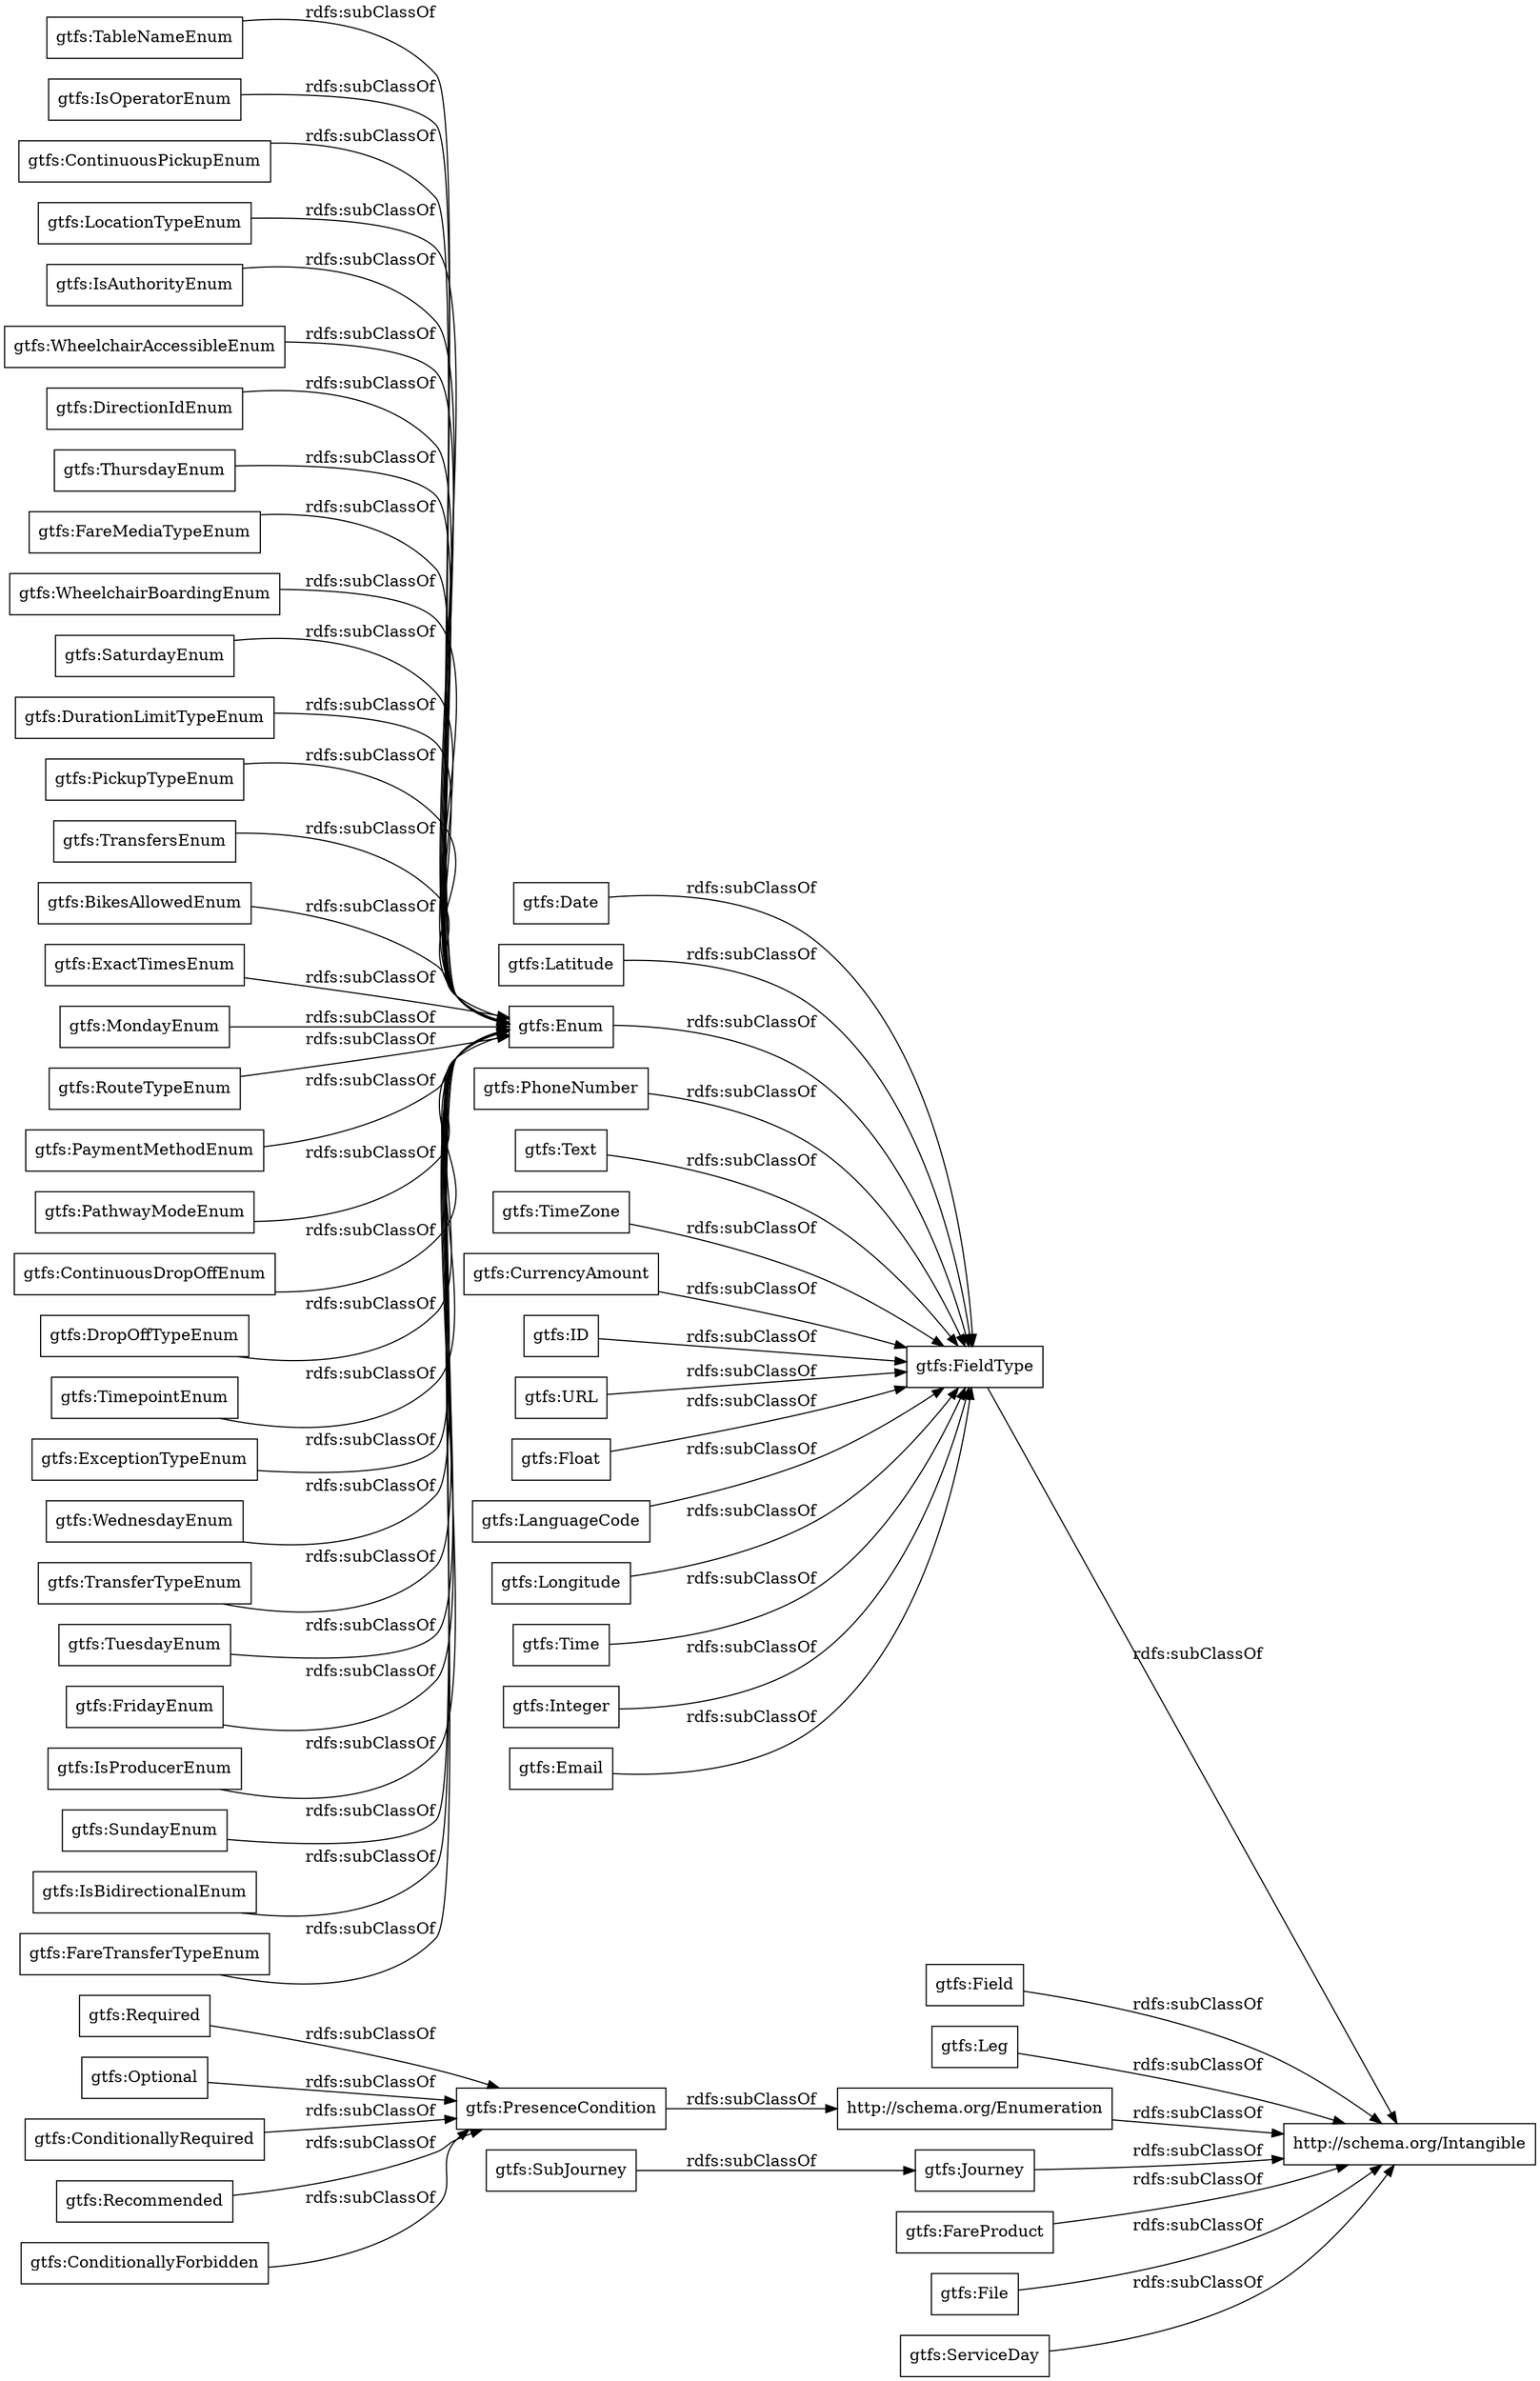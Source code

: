 digraph ar2dtool_diagram { 
rankdir=LR;
size="1000"
node [shape = rectangle, color="black"]; "gtfs:Required" "gtfs:WheelchairAccessibleEnum" "gtfs:DirectionIdEnum" "http://schema.org/Intangible" "gtfs:PhoneNumber" "gtfs:ThursdayEnum" "gtfs:FareMediaTypeEnum" "gtfs:WheelchairBoardingEnum" "gtfs:SaturdayEnum" "gtfs:Text" "gtfs:DurationLimitTypeEnum" "gtfs:PickupTypeEnum" "gtfs:TransfersEnum" "gtfs:TimeZone" "gtfs:BikesAllowedEnum" "gtfs:CurrencyAmount" "gtfs:SubJourney" "gtfs:Field" "gtfs:ExactTimesEnum" "gtfs:ID" "gtfs:MondayEnum" "gtfs:RouteTypeEnum" "gtfs:Leg" "gtfs:URL" "gtfs:PaymentMethodEnum" "gtfs:PathwayModeEnum" "gtfs:Float" "gtfs:ContinuousDropOffEnum" "gtfs:DropOffTypeEnum" "http://schema.org/Enumeration" "gtfs:TimepointEnum" "gtfs:ExceptionTypeEnum" "gtfs:WednesdayEnum" "gtfs:LanguageCode" "gtfs:TransferTypeEnum" "gtfs:Longitude" "gtfs:TuesdayEnum" "gtfs:FridayEnum" "gtfs:FieldType" "gtfs:Journey" "gtfs:Optional" "gtfs:Time" "gtfs:IsProducerEnum" "gtfs:SundayEnum" "gtfs:FareProduct" "gtfs:IsBidirectionalEnum" "gtfs:FareTransferTypeEnum" "gtfs:File" "gtfs:Integer" "gtfs:ServiceDay" "gtfs:Email" "gtfs:ConditionallyRequired" "gtfs:TableNameEnum" "gtfs:IsOperatorEnum" "gtfs:ContinuousPickupEnum" "gtfs:Recommended" "gtfs:LocationTypeEnum" "gtfs:ConditionallyForbidden" "gtfs:Date" "gtfs:PresenceCondition" "gtfs:Enum" "gtfs:Latitude" "gtfs:IsAuthorityEnum" ; /*classes style*/
	"gtfs:PhoneNumber" -> "gtfs:FieldType" [ label = "rdfs:subClassOf" ];
	"http://schema.org/Enumeration" -> "http://schema.org/Intangible" [ label = "rdfs:subClassOf" ];
	"gtfs:ContinuousDropOffEnum" -> "gtfs:Enum" [ label = "rdfs:subClassOf" ];
	"gtfs:FareProduct" -> "http://schema.org/Intangible" [ label = "rdfs:subClassOf" ];
	"gtfs:TransfersEnum" -> "gtfs:Enum" [ label = "rdfs:subClassOf" ];
	"gtfs:IsOperatorEnum" -> "gtfs:Enum" [ label = "rdfs:subClassOf" ];
	"gtfs:Integer" -> "gtfs:FieldType" [ label = "rdfs:subClassOf" ];
	"gtfs:TimeZone" -> "gtfs:FieldType" [ label = "rdfs:subClassOf" ];
	"gtfs:ExactTimesEnum" -> "gtfs:Enum" [ label = "rdfs:subClassOf" ];
	"gtfs:SundayEnum" -> "gtfs:Enum" [ label = "rdfs:subClassOf" ];
	"gtfs:PaymentMethodEnum" -> "gtfs:Enum" [ label = "rdfs:subClassOf" ];
	"gtfs:DirectionIdEnum" -> "gtfs:Enum" [ label = "rdfs:subClassOf" ];
	"gtfs:Email" -> "gtfs:FieldType" [ label = "rdfs:subClassOf" ];
	"gtfs:TimepointEnum" -> "gtfs:Enum" [ label = "rdfs:subClassOf" ];
	"gtfs:DropOffTypeEnum" -> "gtfs:Enum" [ label = "rdfs:subClassOf" ];
	"gtfs:Text" -> "gtfs:FieldType" [ label = "rdfs:subClassOf" ];
	"gtfs:Recommended" -> "gtfs:PresenceCondition" [ label = "rdfs:subClassOf" ];
	"gtfs:FridayEnum" -> "gtfs:Enum" [ label = "rdfs:subClassOf" ];
	"gtfs:TableNameEnum" -> "gtfs:Enum" [ label = "rdfs:subClassOf" ];
	"gtfs:PathwayModeEnum" -> "gtfs:Enum" [ label = "rdfs:subClassOf" ];
	"gtfs:DurationLimitTypeEnum" -> "gtfs:Enum" [ label = "rdfs:subClassOf" ];
	"gtfs:FieldType" -> "http://schema.org/Intangible" [ label = "rdfs:subClassOf" ];
	"gtfs:ContinuousPickupEnum" -> "gtfs:Enum" [ label = "rdfs:subClassOf" ];
	"gtfs:Date" -> "gtfs:FieldType" [ label = "rdfs:subClassOf" ];
	"gtfs:WednesdayEnum" -> "gtfs:Enum" [ label = "rdfs:subClassOf" ];
	"gtfs:IsProducerEnum" -> "gtfs:Enum" [ label = "rdfs:subClassOf" ];
	"gtfs:TuesdayEnum" -> "gtfs:Enum" [ label = "rdfs:subClassOf" ];
	"gtfs:CurrencyAmount" -> "gtfs:FieldType" [ label = "rdfs:subClassOf" ];
	"gtfs:Field" -> "http://schema.org/Intangible" [ label = "rdfs:subClassOf" ];
	"gtfs:LanguageCode" -> "gtfs:FieldType" [ label = "rdfs:subClassOf" ];
	"gtfs:FareTransferTypeEnum" -> "gtfs:Enum" [ label = "rdfs:subClassOf" ];
	"gtfs:PickupTypeEnum" -> "gtfs:Enum" [ label = "rdfs:subClassOf" ];
	"gtfs:ThursdayEnum" -> "gtfs:Enum" [ label = "rdfs:subClassOf" ];
	"gtfs:Required" -> "gtfs:PresenceCondition" [ label = "rdfs:subClassOf" ];
	"gtfs:File" -> "http://schema.org/Intangible" [ label = "rdfs:subClassOf" ];
	"gtfs:ServiceDay" -> "http://schema.org/Intangible" [ label = "rdfs:subClassOf" ];
	"gtfs:MondayEnum" -> "gtfs:Enum" [ label = "rdfs:subClassOf" ];
	"gtfs:ID" -> "gtfs:FieldType" [ label = "rdfs:subClassOf" ];
	"gtfs:BikesAllowedEnum" -> "gtfs:Enum" [ label = "rdfs:subClassOf" ];
	"gtfs:ConditionallyForbidden" -> "gtfs:PresenceCondition" [ label = "rdfs:subClassOf" ];
	"gtfs:SaturdayEnum" -> "gtfs:Enum" [ label = "rdfs:subClassOf" ];
	"gtfs:ExceptionTypeEnum" -> "gtfs:Enum" [ label = "rdfs:subClassOf" ];
	"gtfs:RouteTypeEnum" -> "gtfs:Enum" [ label = "rdfs:subClassOf" ];
	"gtfs:LocationTypeEnum" -> "gtfs:Enum" [ label = "rdfs:subClassOf" ];
	"gtfs:WheelchairBoardingEnum" -> "gtfs:Enum" [ label = "rdfs:subClassOf" ];
	"gtfs:Time" -> "gtfs:FieldType" [ label = "rdfs:subClassOf" ];
	"gtfs:IsBidirectionalEnum" -> "gtfs:Enum" [ label = "rdfs:subClassOf" ];
	"gtfs:PresenceCondition" -> "http://schema.org/Enumeration" [ label = "rdfs:subClassOf" ];
	"gtfs:IsAuthorityEnum" -> "gtfs:Enum" [ label = "rdfs:subClassOf" ];
	"gtfs:SubJourney" -> "gtfs:Journey" [ label = "rdfs:subClassOf" ];
	"gtfs:TransferTypeEnum" -> "gtfs:Enum" [ label = "rdfs:subClassOf" ];
	"gtfs:Journey" -> "http://schema.org/Intangible" [ label = "rdfs:subClassOf" ];
	"gtfs:ConditionallyRequired" -> "gtfs:PresenceCondition" [ label = "rdfs:subClassOf" ];
	"gtfs:Latitude" -> "gtfs:FieldType" [ label = "rdfs:subClassOf" ];
	"gtfs:Float" -> "gtfs:FieldType" [ label = "rdfs:subClassOf" ];
	"gtfs:Optional" -> "gtfs:PresenceCondition" [ label = "rdfs:subClassOf" ];
	"gtfs:FareMediaTypeEnum" -> "gtfs:Enum" [ label = "rdfs:subClassOf" ];
	"gtfs:Leg" -> "http://schema.org/Intangible" [ label = "rdfs:subClassOf" ];
	"gtfs:Longitude" -> "gtfs:FieldType" [ label = "rdfs:subClassOf" ];
	"gtfs:Enum" -> "gtfs:FieldType" [ label = "rdfs:subClassOf" ];
	"gtfs:URL" -> "gtfs:FieldType" [ label = "rdfs:subClassOf" ];
	"gtfs:WheelchairAccessibleEnum" -> "gtfs:Enum" [ label = "rdfs:subClassOf" ];

}
